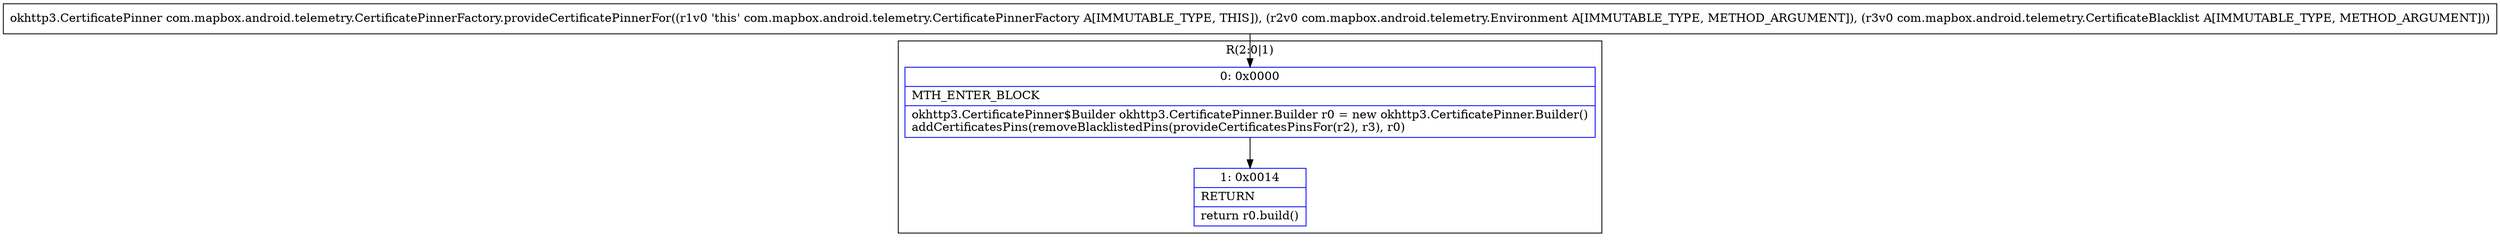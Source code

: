 digraph "CFG forcom.mapbox.android.telemetry.CertificatePinnerFactory.provideCertificatePinnerFor(Lcom\/mapbox\/android\/telemetry\/Environment;Lcom\/mapbox\/android\/telemetry\/CertificateBlacklist;)Lokhttp3\/CertificatePinner;" {
subgraph cluster_Region_1651779817 {
label = "R(2:0|1)";
node [shape=record,color=blue];
Node_0 [shape=record,label="{0\:\ 0x0000|MTH_ENTER_BLOCK\l|okhttp3.CertificatePinner$Builder okhttp3.CertificatePinner.Builder r0 = new okhttp3.CertificatePinner.Builder()\laddCertificatesPins(removeBlacklistedPins(provideCertificatesPinsFor(r2), r3), r0)\l}"];
Node_1 [shape=record,label="{1\:\ 0x0014|RETURN\l|return r0.build()\l}"];
}
MethodNode[shape=record,label="{okhttp3.CertificatePinner com.mapbox.android.telemetry.CertificatePinnerFactory.provideCertificatePinnerFor((r1v0 'this' com.mapbox.android.telemetry.CertificatePinnerFactory A[IMMUTABLE_TYPE, THIS]), (r2v0 com.mapbox.android.telemetry.Environment A[IMMUTABLE_TYPE, METHOD_ARGUMENT]), (r3v0 com.mapbox.android.telemetry.CertificateBlacklist A[IMMUTABLE_TYPE, METHOD_ARGUMENT])) }"];
MethodNode -> Node_0;
Node_0 -> Node_1;
}

